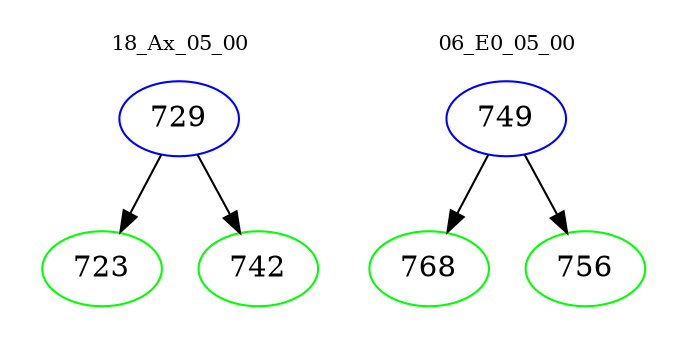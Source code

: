 digraph{
subgraph cluster_0 {
color = white
label = "18_Ax_05_00";
fontsize=10;
T0_729 [label="729", color="blue"]
T0_729 -> T0_723 [color="black"]
T0_723 [label="723", color="green"]
T0_729 -> T0_742 [color="black"]
T0_742 [label="742", color="green"]
}
subgraph cluster_1 {
color = white
label = "06_E0_05_00";
fontsize=10;
T1_749 [label="749", color="blue"]
T1_749 -> T1_768 [color="black"]
T1_768 [label="768", color="green"]
T1_749 -> T1_756 [color="black"]
T1_756 [label="756", color="green"]
}
}
